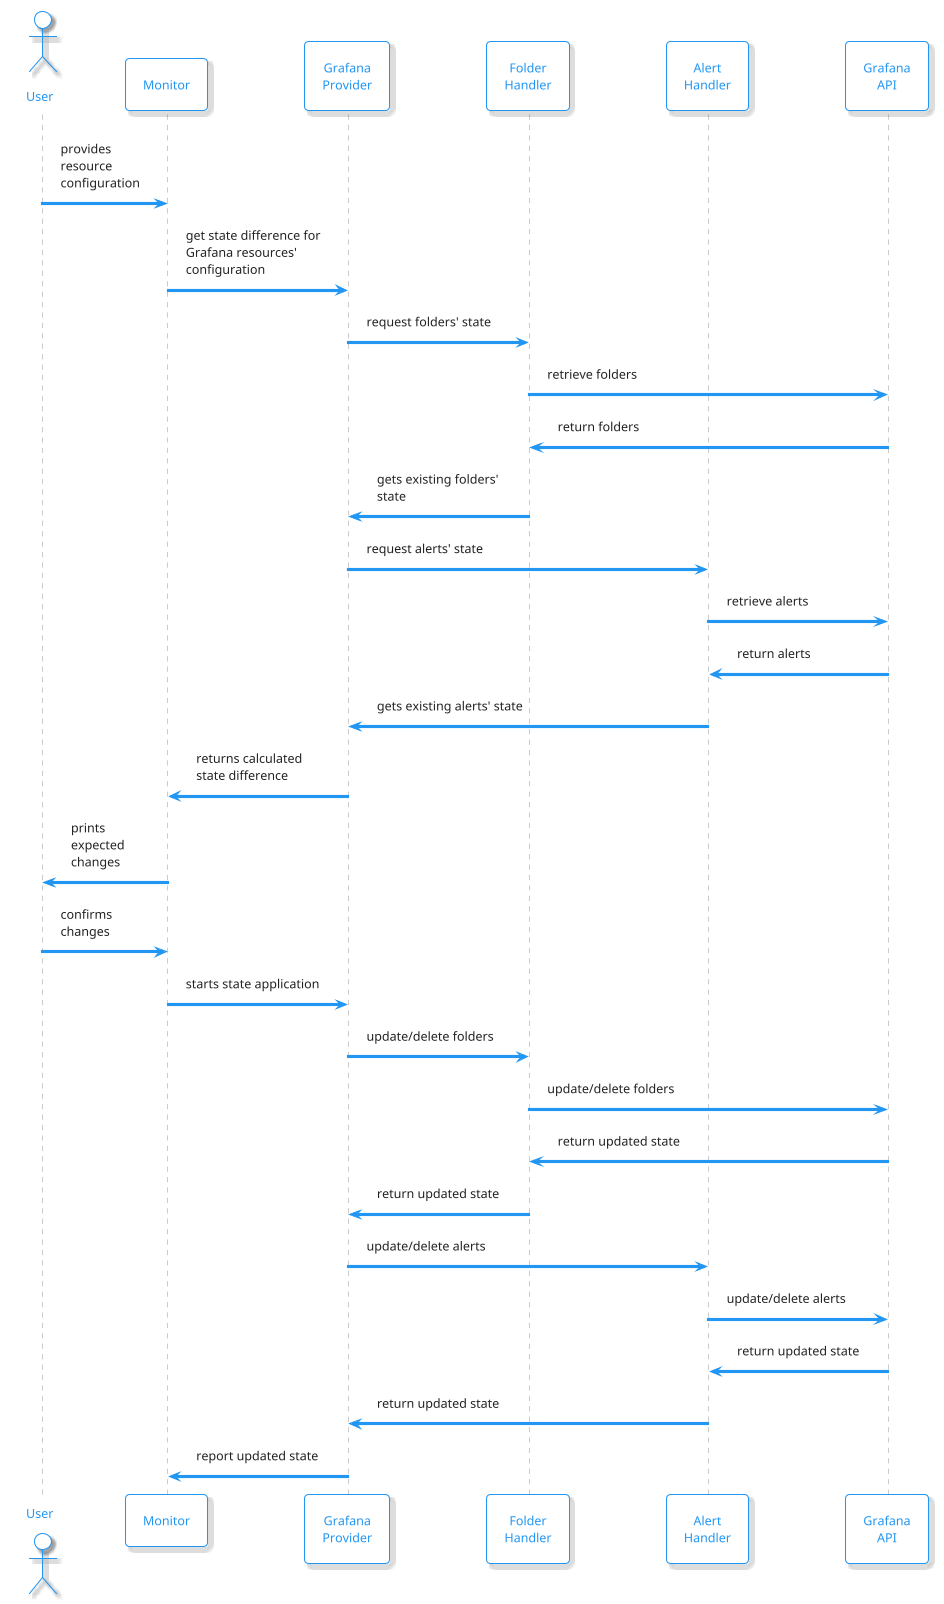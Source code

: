 @startuml provider_workflow
!theme materia-outline
skinparam Backgroundcolor transparent
' skinparam shadowing false


actor User as user #White
participant Monitor as monitor
participant "Grafana\nProvider" as provider
participant "Folder\nHandler" as folderHandler
participant "Alert\nHandler" as alertHandler
participant "Grafana\nAPI" as api

user -> monitor : provides\nresource\nconfiguration
monitor -> provider : get state difference for\nGrafana resources'\nconfiguration

provider -> folderHandler : request folders' state
folderHandler -> api : retrieve folders
api -> folderHandler : return folders
provider <- folderHandler : gets existing folders'\nstate

provider -> alertHandler : request alerts' state
alertHandler -> api : retrieve alerts
api -> alertHandler : return alerts
provider <- alertHandler : gets existing alerts' state

provider -> monitor : returns calculated\nstate difference
monitor -> user : prints\nexpected\nchanges
user -> monitor : confirms\nchanges
monitor -> provider : starts state application

provider -> folderHandler : update/delete folders
folderHandler -> api : update/delete folders
api -> folderHandler : return updated state
folderHandler -> provider: return updated state

provider -> alertHandler : update/delete alerts
alertHandler -> api : update/delete alerts
api -> alertHandler : return updated state
alertHandler -> provider : return updated state

monitor <- provider : report updated state


@enduml